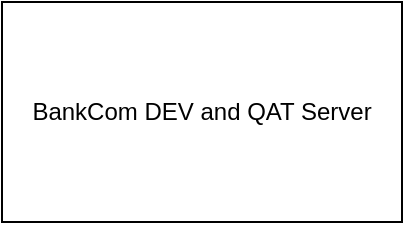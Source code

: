 <mxfile version="22.1.18" type="github">
  <diagram name="Page-1" id="z3KJ-Wa65JMbRCJHrcak">
    <mxGraphModel dx="1434" dy="780" grid="1" gridSize="10" guides="1" tooltips="1" connect="1" arrows="1" fold="1" page="1" pageScale="1" pageWidth="850" pageHeight="1100" math="0" shadow="0">
      <root>
        <mxCell id="0" />
        <mxCell id="1" parent="0" />
        <mxCell id="B9wZUUCPni_4CbVa_g4S-1" value="BankCom DEV and QAT Server" style="rounded=0;whiteSpace=wrap;html=1;" vertex="1" parent="1">
          <mxGeometry x="520" y="80" width="200" height="110" as="geometry" />
        </mxCell>
      </root>
    </mxGraphModel>
  </diagram>
</mxfile>
